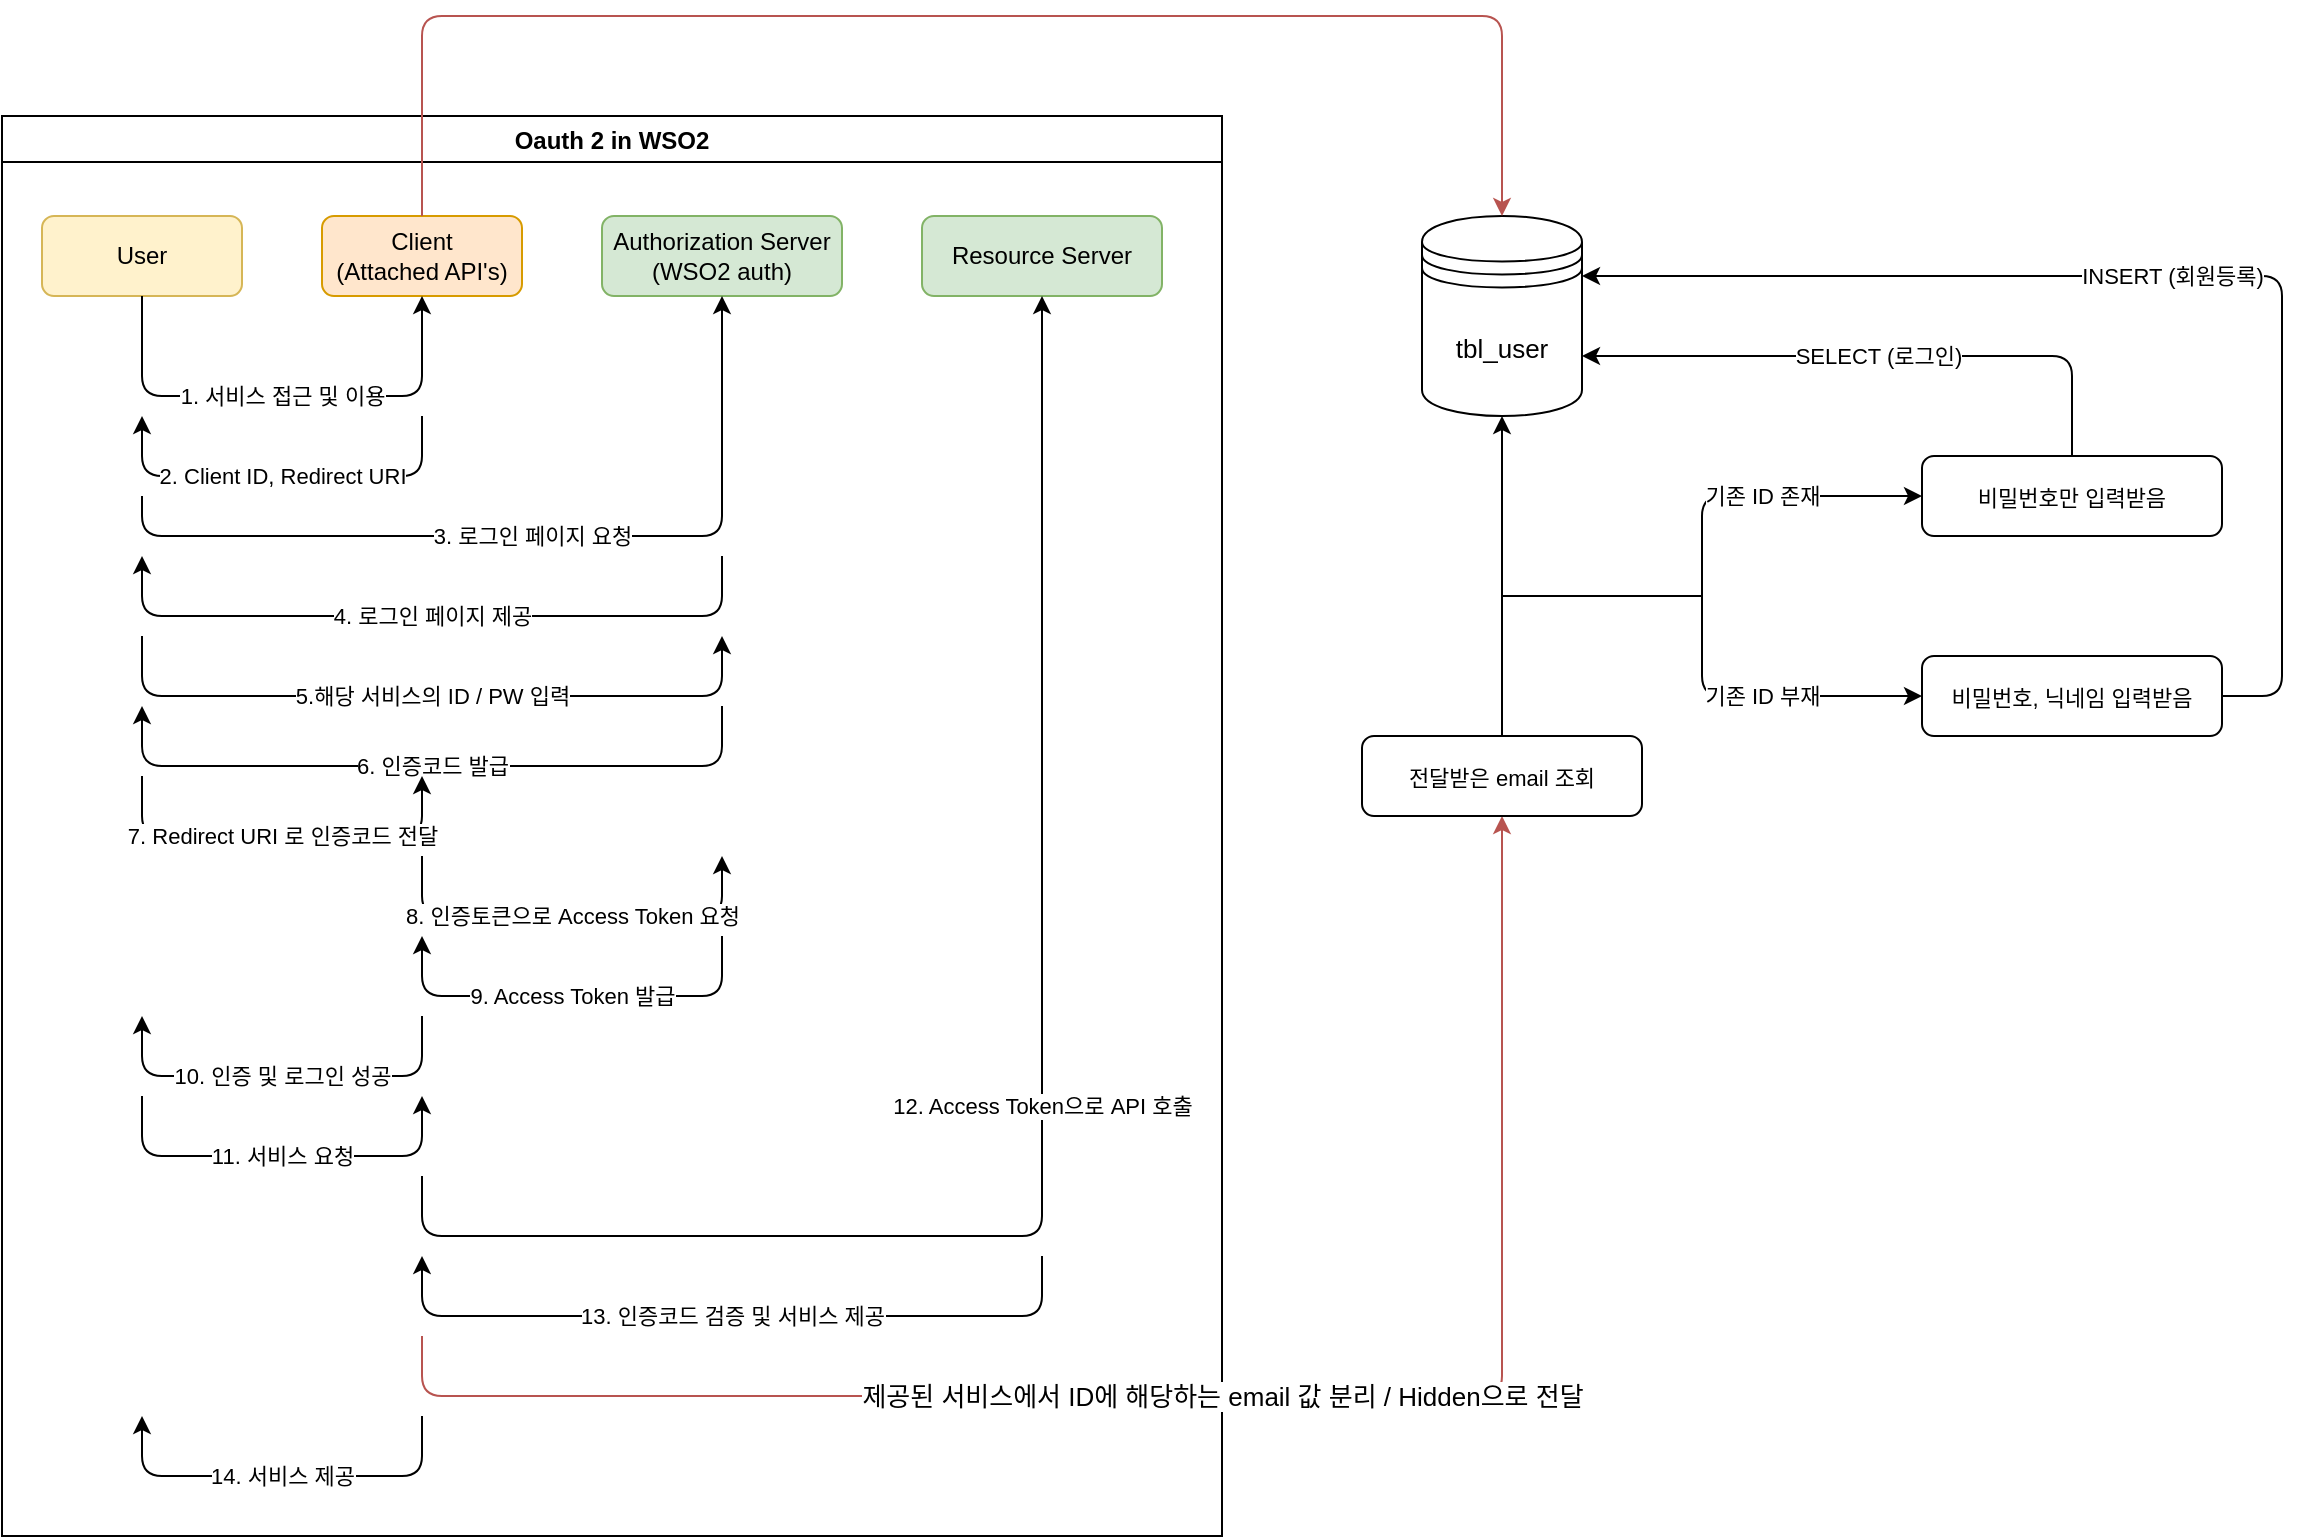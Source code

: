 <mxfile version="15.0.6" type="github">
  <diagram id="Th0a5vP6YgecYewDXPHj" name="Page-1">
    <mxGraphModel dx="1422" dy="794" grid="1" gridSize="10" guides="1" tooltips="1" connect="1" arrows="1" fold="1" page="1" pageScale="1" pageWidth="1300" pageHeight="1000" math="0" shadow="0">
      <root>
        <mxCell id="0" />
        <mxCell id="1" parent="0" />
        <mxCell id="yviWZjRApHMC7-MWaQR3-1" value="User" style="rounded=1;whiteSpace=wrap;html=1;fillColor=#fff2cc;strokeColor=#d6b656;" parent="1" vertex="1">
          <mxGeometry x="130" y="240" width="100" height="40" as="geometry" />
        </mxCell>
        <mxCell id="yviWZjRApHMC7-MWaQR3-2" value="Client&lt;br&gt;(Attached API&#39;s)" style="rounded=1;whiteSpace=wrap;html=1;fillColor=#ffe6cc;strokeColor=#d79b00;" parent="1" vertex="1">
          <mxGeometry x="270" y="240" width="100" height="40" as="geometry" />
        </mxCell>
        <mxCell id="yviWZjRApHMC7-MWaQR3-3" value="Authorization Server&lt;br&gt;(WSO2 auth)" style="rounded=1;whiteSpace=wrap;html=1;fillColor=#d5e8d4;strokeColor=#82b366;" parent="1" vertex="1">
          <mxGeometry x="410" y="240" width="120" height="40" as="geometry" />
        </mxCell>
        <mxCell id="yviWZjRApHMC7-MWaQR3-4" value="Resource Server" style="rounded=1;whiteSpace=wrap;html=1;fillColor=#d5e8d4;strokeColor=#82b366;" parent="1" vertex="1">
          <mxGeometry x="570" y="240" width="120" height="40" as="geometry" />
        </mxCell>
        <mxCell id="yviWZjRApHMC7-MWaQR3-5" value="" style="endArrow=classic;html=1;exitX=0.5;exitY=1;exitDx=0;exitDy=0;entryX=0.5;entryY=1;entryDx=0;entryDy=0;" parent="1" source="yviWZjRApHMC7-MWaQR3-1" target="yviWZjRApHMC7-MWaQR3-2" edge="1">
          <mxGeometry relative="1" as="geometry">
            <mxPoint x="180" y="330" as="sourcePoint" />
            <mxPoint x="280" y="330" as="targetPoint" />
            <Array as="points">
              <mxPoint x="180" y="330" />
              <mxPoint x="320" y="330" />
            </Array>
          </mxGeometry>
        </mxCell>
        <mxCell id="yviWZjRApHMC7-MWaQR3-6" value="1. 서비스 접근 및 이용" style="edgeLabel;resizable=0;html=1;align=center;verticalAlign=middle;" parent="yviWZjRApHMC7-MWaQR3-5" connectable="0" vertex="1">
          <mxGeometry relative="1" as="geometry" />
        </mxCell>
        <mxCell id="yviWZjRApHMC7-MWaQR3-7" value="" style="endArrow=classic;html=1;entryX=0.5;entryY=1;entryDx=0;entryDy=0;" parent="1" edge="1">
          <mxGeometry relative="1" as="geometry">
            <mxPoint x="320" y="340" as="sourcePoint" />
            <mxPoint x="180" y="340" as="targetPoint" />
            <Array as="points">
              <mxPoint x="320" y="370" />
              <mxPoint x="180" y="370" />
            </Array>
          </mxGeometry>
        </mxCell>
        <mxCell id="yviWZjRApHMC7-MWaQR3-8" value="2. Client ID, Redirect URI" style="edgeLabel;resizable=0;html=1;align=center;verticalAlign=middle;" parent="yviWZjRApHMC7-MWaQR3-7" connectable="0" vertex="1">
          <mxGeometry relative="1" as="geometry" />
        </mxCell>
        <mxCell id="yviWZjRApHMC7-MWaQR3-9" value="" style="endArrow=classic;html=1;exitX=0.5;exitY=1;exitDx=0;exitDy=0;entryX=0.5;entryY=1;entryDx=0;entryDy=0;" parent="1" target="yviWZjRApHMC7-MWaQR3-3" edge="1">
          <mxGeometry relative="1" as="geometry">
            <mxPoint x="180" y="380" as="sourcePoint" />
            <mxPoint x="320" y="380" as="targetPoint" />
            <Array as="points">
              <mxPoint x="180" y="400" />
              <mxPoint x="470" y="400" />
            </Array>
          </mxGeometry>
        </mxCell>
        <mxCell id="yviWZjRApHMC7-MWaQR3-10" value="3. 로그인 페이지 요청" style="edgeLabel;resizable=0;html=1;align=center;verticalAlign=middle;labelBackgroundColor=#ffffff;" parent="yviWZjRApHMC7-MWaQR3-9" connectable="0" vertex="1">
          <mxGeometry relative="1" as="geometry" />
        </mxCell>
        <mxCell id="yviWZjRApHMC7-MWaQR3-12" value="" style="endArrow=classic;html=1;entryX=0.5;entryY=1;entryDx=0;entryDy=0;" parent="1" edge="1">
          <mxGeometry relative="1" as="geometry">
            <mxPoint x="470" y="410" as="sourcePoint" />
            <mxPoint x="180" y="410" as="targetPoint" />
            <Array as="points">
              <mxPoint x="470" y="440" />
              <mxPoint x="180" y="440" />
            </Array>
          </mxGeometry>
        </mxCell>
        <mxCell id="yviWZjRApHMC7-MWaQR3-13" value="4. 로그인 페이지 제공" style="edgeLabel;resizable=0;html=1;align=center;verticalAlign=middle;" parent="yviWZjRApHMC7-MWaQR3-12" connectable="0" vertex="1">
          <mxGeometry relative="1" as="geometry" />
        </mxCell>
        <mxCell id="yviWZjRApHMC7-MWaQR3-21" value="" style="endArrow=classic;html=1;exitX=0.5;exitY=1;exitDx=0;exitDy=0;" parent="1" edge="1">
          <mxGeometry relative="1" as="geometry">
            <mxPoint x="180" y="450" as="sourcePoint" />
            <mxPoint x="470" y="450" as="targetPoint" />
            <Array as="points">
              <mxPoint x="180" y="480" />
              <mxPoint x="470" y="480" />
            </Array>
          </mxGeometry>
        </mxCell>
        <mxCell id="yviWZjRApHMC7-MWaQR3-22" value="5.해당 서비스의 ID / PW 입력" style="edgeLabel;resizable=0;html=1;align=center;verticalAlign=middle;" parent="yviWZjRApHMC7-MWaQR3-21" connectable="0" vertex="1">
          <mxGeometry relative="1" as="geometry" />
        </mxCell>
        <mxCell id="yviWZjRApHMC7-MWaQR3-23" value="" style="endArrow=classic;html=1;entryX=0.5;entryY=1;entryDx=0;entryDy=0;" parent="1" edge="1">
          <mxGeometry relative="1" as="geometry">
            <mxPoint x="470" y="485" as="sourcePoint" />
            <mxPoint x="180" y="485" as="targetPoint" />
            <Array as="points">
              <mxPoint x="470" y="515" />
              <mxPoint x="180" y="515" />
            </Array>
          </mxGeometry>
        </mxCell>
        <mxCell id="yviWZjRApHMC7-MWaQR3-24" value="6. 인증코드 발급" style="edgeLabel;resizable=0;html=1;align=center;verticalAlign=middle;" parent="yviWZjRApHMC7-MWaQR3-23" connectable="0" vertex="1">
          <mxGeometry relative="1" as="geometry" />
        </mxCell>
        <mxCell id="yviWZjRApHMC7-MWaQR3-25" value="" style="endArrow=classic;html=1;exitX=0.5;exitY=1;exitDx=0;exitDy=0;entryX=0.5;entryY=1;entryDx=0;entryDy=0;" parent="1" edge="1">
          <mxGeometry relative="1" as="geometry">
            <mxPoint x="180" y="520" as="sourcePoint" />
            <mxPoint x="320" y="520" as="targetPoint" />
            <Array as="points">
              <mxPoint x="180" y="550" />
              <mxPoint x="320" y="550" />
            </Array>
          </mxGeometry>
        </mxCell>
        <mxCell id="yviWZjRApHMC7-MWaQR3-26" value="7. Redirect URI 로 인증코드 전달" style="edgeLabel;resizable=0;html=1;align=center;verticalAlign=middle;" parent="yviWZjRApHMC7-MWaQR3-25" connectable="0" vertex="1">
          <mxGeometry relative="1" as="geometry" />
        </mxCell>
        <mxCell id="yviWZjRApHMC7-MWaQR3-30" value="" style="endArrow=classic;html=1;exitX=0.5;exitY=1;exitDx=0;exitDy=0;" parent="1" edge="1">
          <mxGeometry relative="1" as="geometry">
            <mxPoint x="320" y="560" as="sourcePoint" />
            <mxPoint x="470" y="560" as="targetPoint" />
            <Array as="points">
              <mxPoint x="320" y="590" />
              <mxPoint x="470" y="590" />
            </Array>
          </mxGeometry>
        </mxCell>
        <mxCell id="yviWZjRApHMC7-MWaQR3-31" value="8. 인증토큰으로 Access Token 요청" style="edgeLabel;resizable=0;html=1;align=center;verticalAlign=middle;" parent="yviWZjRApHMC7-MWaQR3-30" connectable="0" vertex="1">
          <mxGeometry relative="1" as="geometry" />
        </mxCell>
        <mxCell id="yviWZjRApHMC7-MWaQR3-34" value="" style="endArrow=classic;html=1;" parent="1" edge="1">
          <mxGeometry relative="1" as="geometry">
            <mxPoint x="470" y="600" as="sourcePoint" />
            <mxPoint x="320" y="600" as="targetPoint" />
            <Array as="points">
              <mxPoint x="470" y="630" />
              <mxPoint x="320" y="630" />
            </Array>
          </mxGeometry>
        </mxCell>
        <mxCell id="yviWZjRApHMC7-MWaQR3-35" value="9. Access Token 발급" style="edgeLabel;resizable=0;html=1;align=center;verticalAlign=middle;" parent="yviWZjRApHMC7-MWaQR3-34" connectable="0" vertex="1">
          <mxGeometry relative="1" as="geometry" />
        </mxCell>
        <mxCell id="yviWZjRApHMC7-MWaQR3-36" value="" style="endArrow=classic;html=1;" parent="1" edge="1">
          <mxGeometry relative="1" as="geometry">
            <mxPoint x="320" y="640" as="sourcePoint" />
            <mxPoint x="180" y="640" as="targetPoint" />
            <Array as="points">
              <mxPoint x="320" y="670" />
              <mxPoint x="180" y="670" />
            </Array>
          </mxGeometry>
        </mxCell>
        <mxCell id="yviWZjRApHMC7-MWaQR3-37" value="10. 인증 및 로그인 성공" style="edgeLabel;resizable=0;html=1;align=center;verticalAlign=middle;" parent="yviWZjRApHMC7-MWaQR3-36" connectable="0" vertex="1">
          <mxGeometry relative="1" as="geometry" />
        </mxCell>
        <mxCell id="yviWZjRApHMC7-MWaQR3-38" value="" style="endArrow=classic;html=1;exitX=0.5;exitY=1;exitDx=0;exitDy=0;entryX=0.5;entryY=1;entryDx=0;entryDy=0;" parent="1" edge="1">
          <mxGeometry relative="1" as="geometry">
            <mxPoint x="180" y="680" as="sourcePoint" />
            <mxPoint x="320" y="680" as="targetPoint" />
            <Array as="points">
              <mxPoint x="180" y="710" />
              <mxPoint x="320" y="710" />
            </Array>
          </mxGeometry>
        </mxCell>
        <mxCell id="yviWZjRApHMC7-MWaQR3-39" value="11. 서비스 요청" style="edgeLabel;resizable=0;html=1;align=center;verticalAlign=middle;" parent="yviWZjRApHMC7-MWaQR3-38" connectable="0" vertex="1">
          <mxGeometry relative="1" as="geometry" />
        </mxCell>
        <mxCell id="yviWZjRApHMC7-MWaQR3-41" value="" style="endArrow=classic;html=1;exitX=0.5;exitY=1;exitDx=0;exitDy=0;entryX=0.5;entryY=1;entryDx=0;entryDy=0;" parent="1" target="yviWZjRApHMC7-MWaQR3-4" edge="1">
          <mxGeometry relative="1" as="geometry">
            <mxPoint x="320" y="720" as="sourcePoint" />
            <mxPoint x="460" y="720" as="targetPoint" />
            <Array as="points">
              <mxPoint x="320" y="750" />
              <mxPoint x="630" y="750" />
            </Array>
          </mxGeometry>
        </mxCell>
        <mxCell id="yviWZjRApHMC7-MWaQR3-42" value="12. Access Token으로 API 호출" style="edgeLabel;resizable=0;html=1;align=center;verticalAlign=middle;" parent="yviWZjRApHMC7-MWaQR3-41" connectable="0" vertex="1">
          <mxGeometry relative="1" as="geometry" />
        </mxCell>
        <mxCell id="yviWZjRApHMC7-MWaQR3-44" value="" style="endArrow=classic;html=1;" parent="1" edge="1">
          <mxGeometry relative="1" as="geometry">
            <mxPoint x="630" y="760" as="sourcePoint" />
            <mxPoint x="320" y="760" as="targetPoint" />
            <Array as="points">
              <mxPoint x="630" y="790" />
              <mxPoint x="320" y="790" />
            </Array>
          </mxGeometry>
        </mxCell>
        <mxCell id="yviWZjRApHMC7-MWaQR3-45" value="13. 인증코드 검증 및 서비스 제공" style="edgeLabel;resizable=0;html=1;align=center;verticalAlign=middle;" parent="yviWZjRApHMC7-MWaQR3-44" connectable="0" vertex="1">
          <mxGeometry relative="1" as="geometry" />
        </mxCell>
        <mxCell id="yviWZjRApHMC7-MWaQR3-46" value="" style="endArrow=classic;html=1;" parent="1" edge="1">
          <mxGeometry relative="1" as="geometry">
            <mxPoint x="320" y="840" as="sourcePoint" />
            <mxPoint x="180" y="840" as="targetPoint" />
            <Array as="points">
              <mxPoint x="320" y="870" />
              <mxPoint x="180" y="870" />
            </Array>
          </mxGeometry>
        </mxCell>
        <mxCell id="yviWZjRApHMC7-MWaQR3-47" value="14. 서비스 제공" style="edgeLabel;resizable=0;html=1;align=center;verticalAlign=middle;" parent="yviWZjRApHMC7-MWaQR3-46" connectable="0" vertex="1">
          <mxGeometry relative="1" as="geometry" />
        </mxCell>
        <mxCell id="yviWZjRApHMC7-MWaQR3-48" value="Oauth 2 in WSO2" style="swimlane;labelBackgroundColor=#ffffff;" parent="1" vertex="1">
          <mxGeometry x="110" y="190" width="610" height="710" as="geometry" />
        </mxCell>
        <mxCell id="6f_0Rv-uN20oF98JUds7-1" value="" style="endArrow=classic;html=1;exitX=0.5;exitY=1;exitDx=0;exitDy=0;fillColor=#f8cecc;strokeColor=#b85450;entryX=0.5;entryY=1;entryDx=0;entryDy=0;" parent="1" target="6f_0Rv-uN20oF98JUds7-6" edge="1">
          <mxGeometry relative="1" as="geometry">
            <mxPoint x="320" y="800" as="sourcePoint" />
            <mxPoint x="860" y="610" as="targetPoint" />
            <Array as="points">
              <mxPoint x="320" y="830" />
              <mxPoint x="860" y="830" />
            </Array>
          </mxGeometry>
        </mxCell>
        <mxCell id="6f_0Rv-uN20oF98JUds7-2" value="제공된 서비스에서 ID에 해당하는 email 값 분리 / Hidden으로 전달" style="edgeLabel;resizable=0;html=1;align=center;verticalAlign=middle;fontSize=13;" parent="6f_0Rv-uN20oF98JUds7-1" connectable="0" vertex="1">
          <mxGeometry relative="1" as="geometry" />
        </mxCell>
        <mxCell id="6f_0Rv-uN20oF98JUds7-4" value="tbl_user" style="shape=datastore;whiteSpace=wrap;html=1;labelBackgroundColor=#ffffff;fontSize=13;" parent="1" vertex="1">
          <mxGeometry x="820" y="240" width="80" height="100" as="geometry" />
        </mxCell>
        <mxCell id="6f_0Rv-uN20oF98JUds7-5" value="" style="endArrow=classic;html=1;fontSize=13;exitX=0.5;exitY=0;exitDx=0;exitDy=0;entryX=0.5;entryY=0;entryDx=0;entryDy=0;fillColor=#f8cecc;strokeColor=#b85450;" parent="1" source="yviWZjRApHMC7-MWaQR3-2" target="6f_0Rv-uN20oF98JUds7-4" edge="1">
          <mxGeometry width="50" height="50" relative="1" as="geometry">
            <mxPoint x="190" y="170" as="sourcePoint" />
            <mxPoint x="240" y="120" as="targetPoint" />
            <Array as="points">
              <mxPoint x="320" y="140" />
              <mxPoint x="860" y="140" />
            </Array>
          </mxGeometry>
        </mxCell>
        <mxCell id="6f_0Rv-uN20oF98JUds7-6" value="&lt;font style=&quot;font-size: 11px&quot;&gt;전달받은 email 조회&lt;/font&gt;" style="rounded=1;whiteSpace=wrap;html=1;labelBackgroundColor=#ffffff;fontSize=13;" parent="1" vertex="1">
          <mxGeometry x="790" y="500" width="140" height="40" as="geometry" />
        </mxCell>
        <mxCell id="6f_0Rv-uN20oF98JUds7-7" value="" style="endArrow=classic;html=1;fontSize=13;exitX=0.5;exitY=0;exitDx=0;exitDy=0;entryX=0.5;entryY=1;entryDx=0;entryDy=0;" parent="1" source="6f_0Rv-uN20oF98JUds7-6" target="6f_0Rv-uN20oF98JUds7-4" edge="1">
          <mxGeometry width="50" height="50" relative="1" as="geometry">
            <mxPoint x="850" y="470" as="sourcePoint" />
            <mxPoint x="900" y="420" as="targetPoint" />
          </mxGeometry>
        </mxCell>
        <mxCell id="6f_0Rv-uN20oF98JUds7-8" value="" style="endArrow=none;html=1;fontSize=13;" parent="1" edge="1">
          <mxGeometry width="50" height="50" relative="1" as="geometry">
            <mxPoint x="860" y="430" as="sourcePoint" />
            <mxPoint x="960" y="430" as="targetPoint" />
          </mxGeometry>
        </mxCell>
        <mxCell id="6f_0Rv-uN20oF98JUds7-9" value="" style="endArrow=classic;html=1;fontSize=13;entryX=0;entryY=0.5;entryDx=0;entryDy=0;" parent="1" target="6f_0Rv-uN20oF98JUds7-13" edge="1">
          <mxGeometry relative="1" as="geometry">
            <mxPoint x="960" y="430" as="sourcePoint" />
            <mxPoint x="1070" y="360" as="targetPoint" />
            <Array as="points">
              <mxPoint x="960" y="380" />
            </Array>
          </mxGeometry>
        </mxCell>
        <mxCell id="6f_0Rv-uN20oF98JUds7-10" value="기존 ID 존재" style="edgeLabel;resizable=0;html=1;align=center;verticalAlign=middle;" parent="6f_0Rv-uN20oF98JUds7-9" connectable="0" vertex="1">
          <mxGeometry relative="1" as="geometry" />
        </mxCell>
        <mxCell id="6f_0Rv-uN20oF98JUds7-11" value="" style="endArrow=classic;html=1;fontSize=13;entryX=0;entryY=0.5;entryDx=0;entryDy=0;" parent="1" target="6f_0Rv-uN20oF98JUds7-14" edge="1">
          <mxGeometry relative="1" as="geometry">
            <mxPoint x="960" y="430" as="sourcePoint" />
            <mxPoint x="1070" y="500" as="targetPoint" />
            <Array as="points">
              <mxPoint x="960" y="480" />
            </Array>
          </mxGeometry>
        </mxCell>
        <mxCell id="6f_0Rv-uN20oF98JUds7-12" value="기존 ID 부재" style="edgeLabel;resizable=0;html=1;align=center;verticalAlign=middle;" parent="6f_0Rv-uN20oF98JUds7-11" connectable="0" vertex="1">
          <mxGeometry relative="1" as="geometry" />
        </mxCell>
        <mxCell id="6f_0Rv-uN20oF98JUds7-13" value="&lt;font style=&quot;font-size: 11px&quot;&gt;비밀번호만 입력받음&lt;/font&gt;" style="rounded=1;whiteSpace=wrap;html=1;labelBackgroundColor=#ffffff;fontSize=13;" parent="1" vertex="1">
          <mxGeometry x="1070" y="360" width="150" height="40" as="geometry" />
        </mxCell>
        <mxCell id="6f_0Rv-uN20oF98JUds7-14" value="&lt;font style=&quot;font-size: 11px&quot;&gt;비밀번호, 닉네임 입력받음&lt;/font&gt;" style="rounded=1;whiteSpace=wrap;html=1;labelBackgroundColor=#ffffff;fontSize=13;" parent="1" vertex="1">
          <mxGeometry x="1070" y="460" width="150" height="40" as="geometry" />
        </mxCell>
        <mxCell id="6f_0Rv-uN20oF98JUds7-15" value="" style="endArrow=classic;html=1;fontSize=13;entryX=1;entryY=0.7;entryDx=0;entryDy=0;exitX=0.5;exitY=0;exitDx=0;exitDy=0;" parent="1" source="6f_0Rv-uN20oF98JUds7-13" target="6f_0Rv-uN20oF98JUds7-4" edge="1">
          <mxGeometry relative="1" as="geometry">
            <mxPoint x="970" y="320.0" as="sourcePoint" />
            <mxPoint x="1080" y="270.0" as="targetPoint" />
            <Array as="points">
              <mxPoint x="1145" y="310" />
            </Array>
          </mxGeometry>
        </mxCell>
        <mxCell id="6f_0Rv-uN20oF98JUds7-16" value="SELECT (로그인)" style="edgeLabel;resizable=0;html=1;align=center;verticalAlign=middle;" parent="6f_0Rv-uN20oF98JUds7-15" connectable="0" vertex="1">
          <mxGeometry relative="1" as="geometry" />
        </mxCell>
        <mxCell id="6f_0Rv-uN20oF98JUds7-17" value="" style="endArrow=classic;html=1;fontSize=13;entryX=1;entryY=0.7;entryDx=0;entryDy=0;exitX=1;exitY=0.5;exitDx=0;exitDy=0;" parent="1" source="6f_0Rv-uN20oF98JUds7-14" edge="1">
          <mxGeometry relative="1" as="geometry">
            <mxPoint x="1250" y="480" as="sourcePoint" />
            <mxPoint x="900" y="270" as="targetPoint" />
            <Array as="points">
              <mxPoint x="1250" y="480" />
              <mxPoint x="1250" y="270" />
            </Array>
          </mxGeometry>
        </mxCell>
        <mxCell id="6f_0Rv-uN20oF98JUds7-18" value="INSERT (회원등록)" style="edgeLabel;resizable=0;html=1;align=center;verticalAlign=middle;" parent="6f_0Rv-uN20oF98JUds7-17" connectable="0" vertex="1">
          <mxGeometry relative="1" as="geometry" />
        </mxCell>
      </root>
    </mxGraphModel>
  </diagram>
</mxfile>
